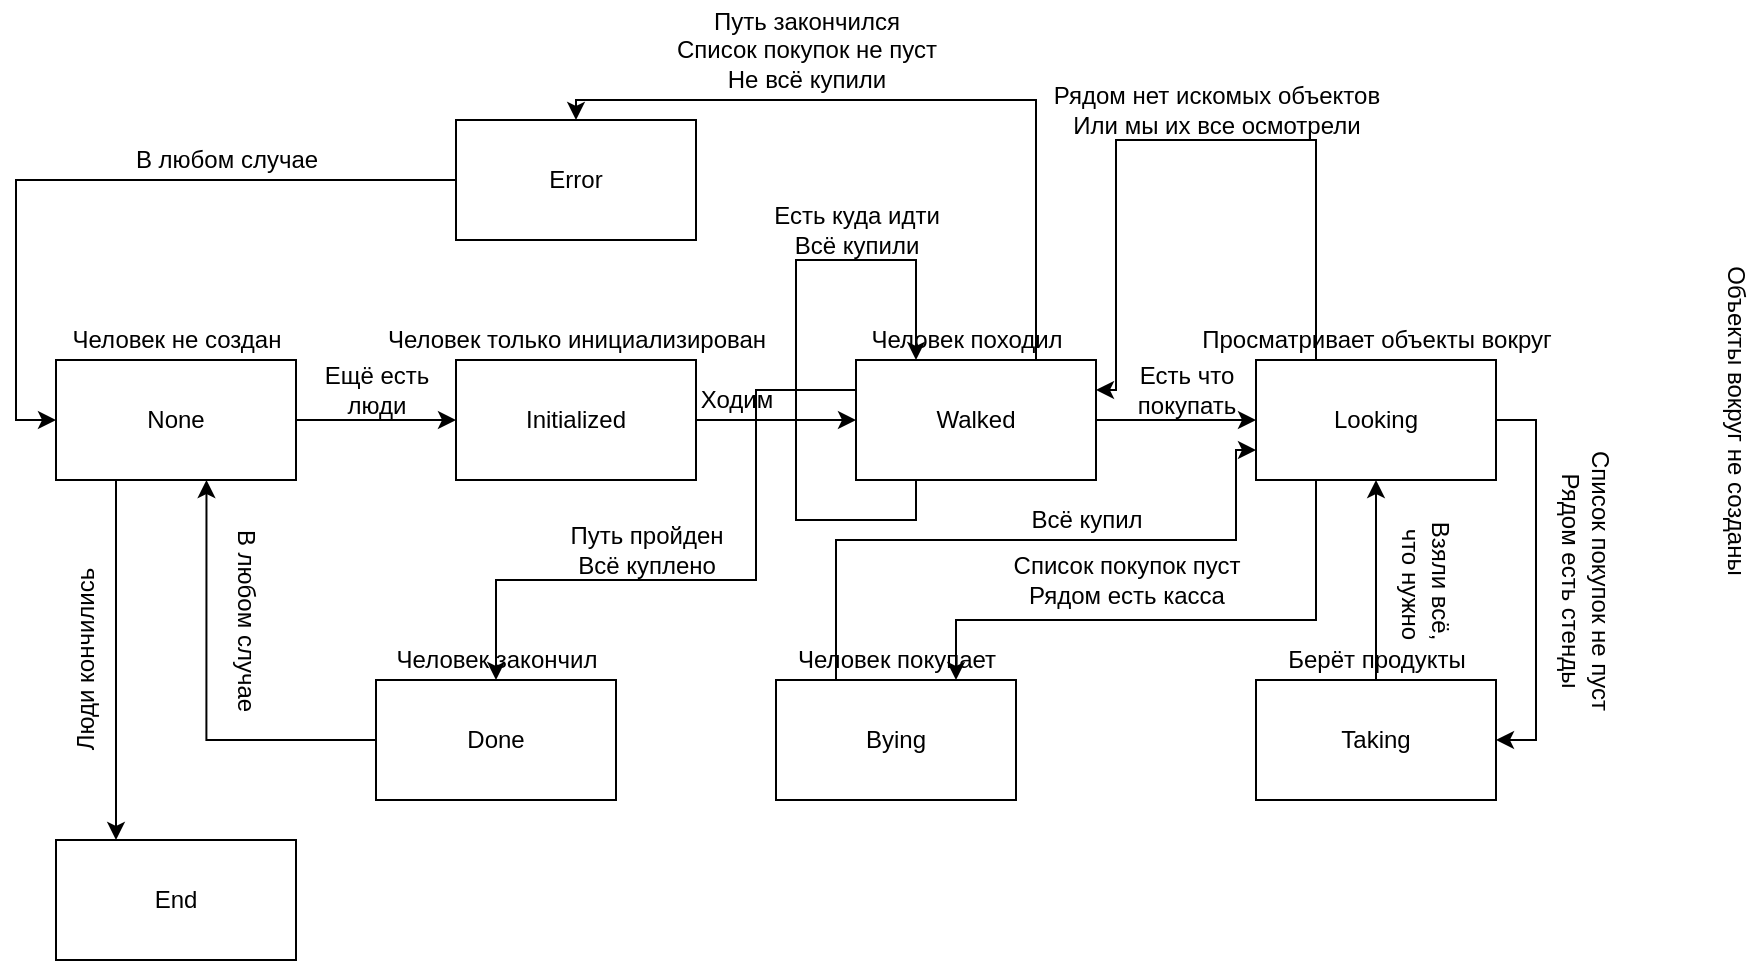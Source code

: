 <mxfile version="14.4.3" type="device"><diagram id="AQoCjnsgZMKfSbtl6NUM" name="Страница 1"><mxGraphModel dx="1264" dy="1761" grid="1" gridSize="10" guides="1" tooltips="1" connect="1" arrows="1" fold="1" page="1" pageScale="1" pageWidth="827" pageHeight="1169" math="0" shadow="0"><root><mxCell id="0"/><mxCell id="1" parent="0"/><mxCell id="5dG3Ozudp4CG3h6FiRfL-4" style="edgeStyle=orthogonalEdgeStyle;rounded=0;orthogonalLoop=1;jettySize=auto;html=1;entryX=0;entryY=0.5;entryDx=0;entryDy=0;" parent="1" source="5dG3Ozudp4CG3h6FiRfL-1" target="5dG3Ozudp4CG3h6FiRfL-2" edge="1"><mxGeometry relative="1" as="geometry"/></mxCell><mxCell id="KuY1DUv5fESVUh65Pnia-35" style="edgeStyle=orthogonalEdgeStyle;rounded=0;orthogonalLoop=1;jettySize=auto;html=1;exitX=0.25;exitY=1;exitDx=0;exitDy=0;entryX=0.25;entryY=0;entryDx=0;entryDy=0;" parent="1" source="5dG3Ozudp4CG3h6FiRfL-1" target="KuY1DUv5fESVUh65Pnia-32" edge="1"><mxGeometry relative="1" as="geometry"/></mxCell><mxCell id="5dG3Ozudp4CG3h6FiRfL-1" value="None" style="rounded=0;whiteSpace=wrap;html=1;" parent="1" vertex="1"><mxGeometry x="40" y="160" width="120" height="60" as="geometry"/></mxCell><mxCell id="5dG3Ozudp4CG3h6FiRfL-5" style="edgeStyle=orthogonalEdgeStyle;rounded=0;orthogonalLoop=1;jettySize=auto;html=1;entryX=0;entryY=0.5;entryDx=0;entryDy=0;" parent="1" source="5dG3Ozudp4CG3h6FiRfL-2" target="5dG3Ozudp4CG3h6FiRfL-3" edge="1"><mxGeometry relative="1" as="geometry"/></mxCell><mxCell id="5dG3Ozudp4CG3h6FiRfL-2" value="Initialized" style="rounded=0;whiteSpace=wrap;html=1;" parent="1" vertex="1"><mxGeometry x="240" y="160" width="120" height="60" as="geometry"/></mxCell><mxCell id="5dG3Ozudp4CG3h6FiRfL-10" style="edgeStyle=orthogonalEdgeStyle;rounded=0;orthogonalLoop=1;jettySize=auto;html=1;entryX=0;entryY=0.5;entryDx=0;entryDy=0;" parent="1" source="5dG3Ozudp4CG3h6FiRfL-3" target="5dG3Ozudp4CG3h6FiRfL-6" edge="1"><mxGeometry relative="1" as="geometry"/></mxCell><mxCell id="KuY1DUv5fESVUh65Pnia-18" style="edgeStyle=orthogonalEdgeStyle;rounded=0;orthogonalLoop=1;jettySize=auto;html=1;exitX=0.25;exitY=1;exitDx=0;exitDy=0;entryX=0.25;entryY=0;entryDx=0;entryDy=0;" parent="1" source="5dG3Ozudp4CG3h6FiRfL-3" target="5dG3Ozudp4CG3h6FiRfL-3" edge="1"><mxGeometry relative="1" as="geometry"><mxPoint x="430" y="80" as="targetPoint"/><Array as="points"><mxPoint x="470" y="240"/><mxPoint x="410" y="240"/><mxPoint x="410" y="110"/><mxPoint x="470" y="110"/></Array></mxGeometry></mxCell><mxCell id="KuY1DUv5fESVUh65Pnia-21" style="edgeStyle=orthogonalEdgeStyle;rounded=0;orthogonalLoop=1;jettySize=auto;html=1;exitX=0;exitY=0.25;exitDx=0;exitDy=0;" parent="1" source="5dG3Ozudp4CG3h6FiRfL-3" target="KuY1DUv5fESVUh65Pnia-20" edge="1"><mxGeometry relative="1" as="geometry"><Array as="points"><mxPoint x="390" y="175"/><mxPoint x="390" y="270"/><mxPoint x="260" y="270"/></Array></mxGeometry></mxCell><mxCell id="KuY1DUv5fESVUh65Pnia-26" style="edgeStyle=orthogonalEdgeStyle;rounded=0;orthogonalLoop=1;jettySize=auto;html=1;exitX=0.75;exitY=0;exitDx=0;exitDy=0;entryX=0.5;entryY=0;entryDx=0;entryDy=0;" parent="1" source="5dG3Ozudp4CG3h6FiRfL-3" target="KuY1DUv5fESVUh65Pnia-24" edge="1"><mxGeometry relative="1" as="geometry"><Array as="points"><mxPoint x="530" y="30"/><mxPoint x="300" y="30"/></Array></mxGeometry></mxCell><mxCell id="5dG3Ozudp4CG3h6FiRfL-3" value="Walked" style="rounded=0;whiteSpace=wrap;html=1;" parent="1" vertex="1"><mxGeometry x="440" y="160" width="120" height="60" as="geometry"/></mxCell><mxCell id="KuY1DUv5fESVUh65Pnia-2" style="edgeStyle=orthogonalEdgeStyle;rounded=0;orthogonalLoop=1;jettySize=auto;html=1;exitX=0.25;exitY=1;exitDx=0;exitDy=0;entryX=0.75;entryY=0;entryDx=0;entryDy=0;" parent="1" source="5dG3Ozudp4CG3h6FiRfL-6" target="5dG3Ozudp4CG3h6FiRfL-12" edge="1"><mxGeometry relative="1" as="geometry"><Array as="points"><mxPoint x="670" y="290"/><mxPoint x="490" y="290"/></Array></mxGeometry></mxCell><mxCell id="KuY1DUv5fESVUh65Pnia-4" style="edgeStyle=orthogonalEdgeStyle;rounded=0;orthogonalLoop=1;jettySize=auto;html=1;exitX=0.25;exitY=0;exitDx=0;exitDy=0;entryX=1;entryY=0.25;entryDx=0;entryDy=0;" parent="1" source="5dG3Ozudp4CG3h6FiRfL-6" target="5dG3Ozudp4CG3h6FiRfL-3" edge="1"><mxGeometry relative="1" as="geometry"><Array as="points"><mxPoint x="670" y="50"/><mxPoint x="570" y="50"/><mxPoint x="570" y="175"/></Array></mxGeometry></mxCell><mxCell id="KuY1DUv5fESVUh65Pnia-7" style="edgeStyle=orthogonalEdgeStyle;rounded=0;orthogonalLoop=1;jettySize=auto;html=1;exitX=1;exitY=0.5;exitDx=0;exitDy=0;entryX=1;entryY=0.5;entryDx=0;entryDy=0;" parent="1" source="5dG3Ozudp4CG3h6FiRfL-6" target="5dG3Ozudp4CG3h6FiRfL-13" edge="1"><mxGeometry relative="1" as="geometry"/></mxCell><mxCell id="5dG3Ozudp4CG3h6FiRfL-6" value="Looking" style="rounded=0;whiteSpace=wrap;html=1;" parent="1" vertex="1"><mxGeometry x="640" y="160" width="120" height="60" as="geometry"/></mxCell><mxCell id="5dG3Ozudp4CG3h6FiRfL-7" value="Человек не создан" style="text;html=1;align=center;verticalAlign=middle;resizable=0;points=[];autosize=1;" parent="1" vertex="1"><mxGeometry x="40" y="140" width="120" height="20" as="geometry"/></mxCell><mxCell id="5dG3Ozudp4CG3h6FiRfL-8" value="Человек только инициализирован" style="text;html=1;align=center;verticalAlign=middle;resizable=0;points=[];autosize=1;" parent="1" vertex="1"><mxGeometry x="200" y="140" width="200" height="20" as="geometry"/></mxCell><mxCell id="5dG3Ozudp4CG3h6FiRfL-9" value="Человек походил" style="text;html=1;align=center;verticalAlign=middle;resizable=0;points=[];autosize=1;" parent="1" vertex="1"><mxGeometry x="440" y="140" width="110" height="20" as="geometry"/></mxCell><mxCell id="5dG3Ozudp4CG3h6FiRfL-11" value="Просматривает объекты вокруг" style="text;html=1;align=center;verticalAlign=middle;resizable=0;points=[];autosize=1;" parent="1" vertex="1"><mxGeometry x="605" y="140" width="190" height="20" as="geometry"/></mxCell><mxCell id="KuY1DUv5fESVUh65Pnia-11" style="edgeStyle=orthogonalEdgeStyle;rounded=0;orthogonalLoop=1;jettySize=auto;html=1;exitX=0.25;exitY=0;exitDx=0;exitDy=0;entryX=0;entryY=0.75;entryDx=0;entryDy=0;" parent="1" source="5dG3Ozudp4CG3h6FiRfL-12" target="5dG3Ozudp4CG3h6FiRfL-6" edge="1"><mxGeometry relative="1" as="geometry"><Array as="points"><mxPoint x="430" y="250"/><mxPoint x="630" y="250"/><mxPoint x="630" y="205"/></Array></mxGeometry></mxCell><mxCell id="5dG3Ozudp4CG3h6FiRfL-12" value="Bying" style="rounded=0;whiteSpace=wrap;html=1;" parent="1" vertex="1"><mxGeometry x="400" y="320" width="120" height="60" as="geometry"/></mxCell><mxCell id="KuY1DUv5fESVUh65Pnia-8" style="edgeStyle=orthogonalEdgeStyle;rounded=0;orthogonalLoop=1;jettySize=auto;html=1;exitX=0.5;exitY=0;exitDx=0;exitDy=0;entryX=0.5;entryY=1;entryDx=0;entryDy=0;" parent="1" source="5dG3Ozudp4CG3h6FiRfL-13" target="5dG3Ozudp4CG3h6FiRfL-6" edge="1"><mxGeometry relative="1" as="geometry"/></mxCell><mxCell id="5dG3Ozudp4CG3h6FiRfL-13" value="Taking" style="rounded=0;whiteSpace=wrap;html=1;" parent="1" vertex="1"><mxGeometry x="640" y="320" width="120" height="60" as="geometry"/></mxCell><mxCell id="KuY1DUv5fESVUh65Pnia-5" value="Рядом нет искомых объектов&lt;br&gt;Или мы их все осмотрели" style="text;html=1;align=center;verticalAlign=middle;resizable=0;points=[];autosize=1;" parent="1" vertex="1"><mxGeometry x="530" y="20" width="180" height="30" as="geometry"/></mxCell><mxCell id="KuY1DUv5fESVUh65Pnia-6" value="Список покупок не пуст&lt;br&gt;Рядом есть стенды" style="text;html=1;align=center;verticalAlign=middle;resizable=0;points=[];autosize=1;rotation=90;" parent="1" vertex="1"><mxGeometry x="730" y="255" width="150" height="30" as="geometry"/></mxCell><mxCell id="KuY1DUv5fESVUh65Pnia-9" value="Взяли всё,&lt;br&gt;&amp;nbsp;что нужно" style="text;html=1;align=center;verticalAlign=middle;resizable=0;points=[];autosize=1;rotation=90;" parent="1" vertex="1"><mxGeometry x="690" y="255" width="70" height="30" as="geometry"/></mxCell><mxCell id="KuY1DUv5fESVUh65Pnia-10" value="Список покупок пуст&lt;br&gt;Рядом есть касса" style="text;html=1;align=center;verticalAlign=middle;resizable=0;points=[];autosize=1;" parent="1" vertex="1"><mxGeometry x="510" y="255" width="130" height="30" as="geometry"/></mxCell><mxCell id="KuY1DUv5fESVUh65Pnia-12" value="Всё купил" style="text;html=1;align=center;verticalAlign=middle;resizable=0;points=[];autosize=1;" parent="1" vertex="1"><mxGeometry x="520" y="230" width="70" height="20" as="geometry"/></mxCell><mxCell id="KuY1DUv5fESVUh65Pnia-14" value="Человек покупает" style="text;html=1;align=center;verticalAlign=middle;resizable=0;points=[];autosize=1;" parent="1" vertex="1"><mxGeometry x="405" y="300" width="110" height="20" as="geometry"/></mxCell><mxCell id="KuY1DUv5fESVUh65Pnia-15" value="Есть что &lt;br&gt;покупать" style="text;html=1;align=center;verticalAlign=middle;resizable=0;points=[];autosize=1;" parent="1" vertex="1"><mxGeometry x="570" y="160" width="70" height="30" as="geometry"/></mxCell><mxCell id="KuY1DUv5fESVUh65Pnia-16" value="Берёт продукты" style="text;html=1;align=center;verticalAlign=middle;resizable=0;points=[];autosize=1;" parent="1" vertex="1"><mxGeometry x="650" y="300" width="100" height="20" as="geometry"/></mxCell><mxCell id="KuY1DUv5fESVUh65Pnia-17" value="Есть куда идти&lt;br&gt;Всё купили" style="text;html=1;align=center;verticalAlign=middle;resizable=0;points=[];autosize=1;rotation=0;" parent="1" vertex="1"><mxGeometry x="390" y="80" width="100" height="30" as="geometry"/></mxCell><mxCell id="KuY1DUv5fESVUh65Pnia-33" style="edgeStyle=orthogonalEdgeStyle;rounded=0;orthogonalLoop=1;jettySize=auto;html=1;exitX=0;exitY=0.5;exitDx=0;exitDy=0;entryX=0.627;entryY=1;entryDx=0;entryDy=0;entryPerimeter=0;" parent="1" source="KuY1DUv5fESVUh65Pnia-20" target="5dG3Ozudp4CG3h6FiRfL-1" edge="1"><mxGeometry relative="1" as="geometry"/></mxCell><mxCell id="KuY1DUv5fESVUh65Pnia-20" value="Done" style="rounded=0;whiteSpace=wrap;html=1;" parent="1" vertex="1"><mxGeometry x="200" y="320" width="120" height="60" as="geometry"/></mxCell><mxCell id="KuY1DUv5fESVUh65Pnia-22" value="Путь пройден&lt;br&gt;Всё куплено" style="text;html=1;align=center;verticalAlign=middle;resizable=0;points=[];autosize=1;" parent="1" vertex="1"><mxGeometry x="290" y="240" width="90" height="30" as="geometry"/></mxCell><mxCell id="KuY1DUv5fESVUh65Pnia-28" style="edgeStyle=orthogonalEdgeStyle;rounded=0;orthogonalLoop=1;jettySize=auto;html=1;exitX=0;exitY=0.5;exitDx=0;exitDy=0;entryX=0;entryY=0.5;entryDx=0;entryDy=0;" parent="1" source="KuY1DUv5fESVUh65Pnia-24" target="5dG3Ozudp4CG3h6FiRfL-1" edge="1"><mxGeometry relative="1" as="geometry"/></mxCell><mxCell id="KuY1DUv5fESVUh65Pnia-24" value="Error" style="rounded=0;whiteSpace=wrap;html=1;" parent="1" vertex="1"><mxGeometry x="240" y="40" width="120" height="60" as="geometry"/></mxCell><mxCell id="KuY1DUv5fESVUh65Pnia-27" value="Путь закончился&lt;br&gt;Список покупок не пуст&lt;br&gt;Не всё купили" style="text;html=1;align=center;verticalAlign=middle;resizable=0;points=[];autosize=1;" parent="1" vertex="1"><mxGeometry x="340" y="-20" width="150" height="50" as="geometry"/></mxCell><mxCell id="KuY1DUv5fESVUh65Pnia-29" value="Ещё есть &lt;br&gt;люди" style="text;html=1;align=center;verticalAlign=middle;resizable=0;points=[];autosize=1;" parent="1" vertex="1"><mxGeometry x="165" y="160" width="70" height="30" as="geometry"/></mxCell><mxCell id="KuY1DUv5fESVUh65Pnia-30" value="Человек закончил" style="text;html=1;align=center;verticalAlign=middle;resizable=0;points=[];autosize=1;" parent="1" vertex="1"><mxGeometry x="200" y="300" width="120" height="20" as="geometry"/></mxCell><mxCell id="KuY1DUv5fESVUh65Pnia-32" value="End" style="rounded=0;whiteSpace=wrap;html=1;" parent="1" vertex="1"><mxGeometry x="40" y="400" width="120" height="60" as="geometry"/></mxCell><mxCell id="KuY1DUv5fESVUh65Pnia-34" value="В любом случае" style="text;html=1;align=center;verticalAlign=middle;resizable=0;points=[];autosize=1;" parent="1" vertex="1"><mxGeometry x="70" y="50" width="110" height="20" as="geometry"/></mxCell><mxCell id="KuY1DUv5fESVUh65Pnia-36" value="В любом случае" style="text;html=1;align=center;verticalAlign=middle;resizable=0;points=[];autosize=1;rotation=90;" parent="1" vertex="1"><mxGeometry x="80" y="280" width="110" height="20" as="geometry"/></mxCell><mxCell id="KuY1DUv5fESVUh65Pnia-37" value="Люди кончились" style="text;html=1;align=center;verticalAlign=middle;resizable=0;points=[];autosize=1;rotation=-90;" parent="1" vertex="1"><mxGeometry y="300" width="110" height="20" as="geometry"/></mxCell><mxCell id="90jdHdfzNGPqHjCcSp8L-1" value="Ходим" style="text;html=1;align=center;verticalAlign=middle;resizable=0;points=[];autosize=1;" parent="1" vertex="1"><mxGeometry x="355" y="170" width="50" height="20" as="geometry"/></mxCell><mxCell id="cmHEfu2M-aMMPzpXhLQk-2" value="Объекты вокруг не созданы" style="text;html=1;align=center;verticalAlign=middle;resizable=0;points=[];autosize=1;rotation=90;" vertex="1" parent="1"><mxGeometry x="795" y="180" width="170" height="20" as="geometry"/></mxCell></root></mxGraphModel></diagram></mxfile>